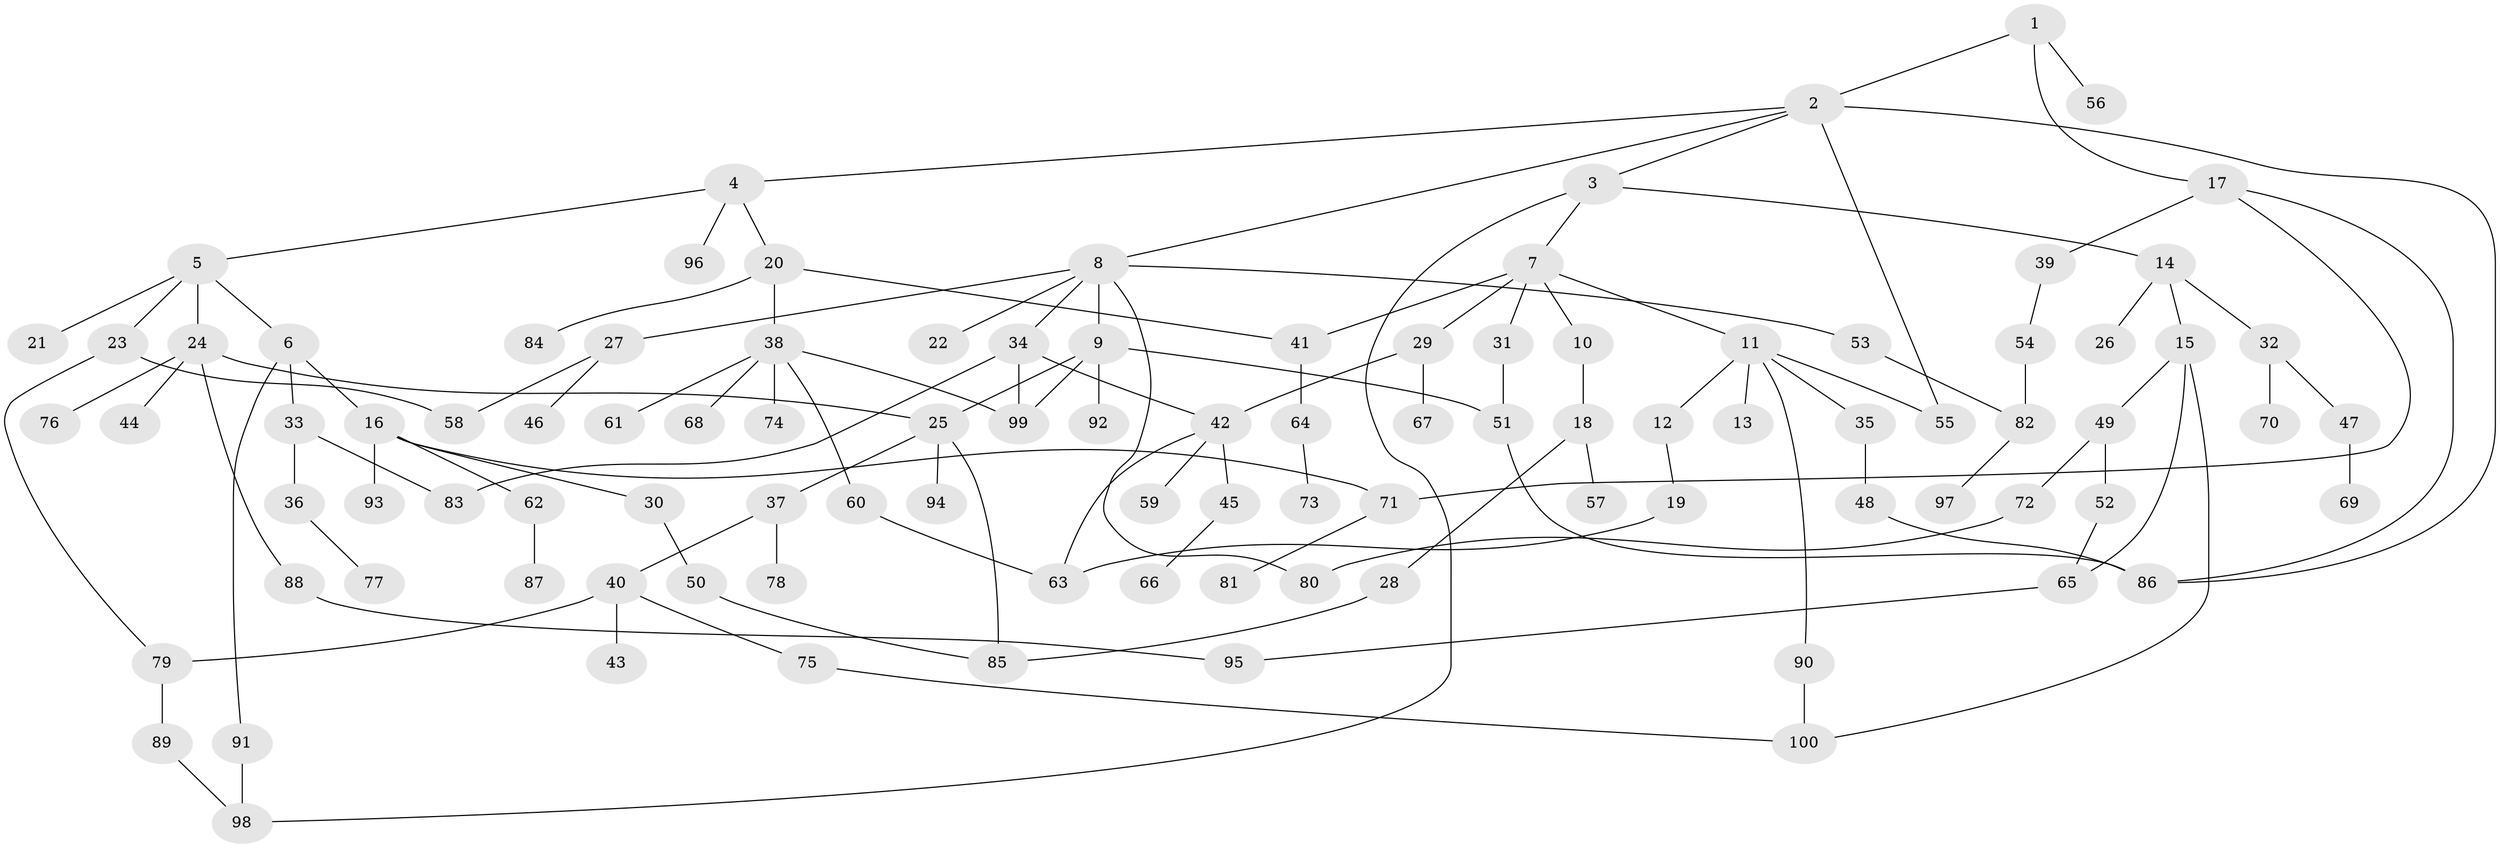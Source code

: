 // Generated by graph-tools (version 1.1) at 2025/38/02/21/25 10:38:51]
// undirected, 100 vertices, 125 edges
graph export_dot {
graph [start="1"]
  node [color=gray90,style=filled];
  1;
  2;
  3;
  4;
  5;
  6;
  7;
  8;
  9;
  10;
  11;
  12;
  13;
  14;
  15;
  16;
  17;
  18;
  19;
  20;
  21;
  22;
  23;
  24;
  25;
  26;
  27;
  28;
  29;
  30;
  31;
  32;
  33;
  34;
  35;
  36;
  37;
  38;
  39;
  40;
  41;
  42;
  43;
  44;
  45;
  46;
  47;
  48;
  49;
  50;
  51;
  52;
  53;
  54;
  55;
  56;
  57;
  58;
  59;
  60;
  61;
  62;
  63;
  64;
  65;
  66;
  67;
  68;
  69;
  70;
  71;
  72;
  73;
  74;
  75;
  76;
  77;
  78;
  79;
  80;
  81;
  82;
  83;
  84;
  85;
  86;
  87;
  88;
  89;
  90;
  91;
  92;
  93;
  94;
  95;
  96;
  97;
  98;
  99;
  100;
  1 -- 2;
  1 -- 17;
  1 -- 56;
  2 -- 3;
  2 -- 4;
  2 -- 8;
  2 -- 55;
  2 -- 86;
  3 -- 7;
  3 -- 14;
  3 -- 98;
  4 -- 5;
  4 -- 20;
  4 -- 96;
  5 -- 6;
  5 -- 21;
  5 -- 23;
  5 -- 24;
  6 -- 16;
  6 -- 33;
  6 -- 91;
  7 -- 10;
  7 -- 11;
  7 -- 29;
  7 -- 31;
  7 -- 41;
  8 -- 9;
  8 -- 22;
  8 -- 27;
  8 -- 34;
  8 -- 53;
  8 -- 80;
  9 -- 92;
  9 -- 25;
  9 -- 99;
  9 -- 51;
  10 -- 18;
  11 -- 12;
  11 -- 13;
  11 -- 35;
  11 -- 90;
  11 -- 55;
  12 -- 19;
  14 -- 15;
  14 -- 26;
  14 -- 32;
  15 -- 49;
  15 -- 65;
  15 -- 100;
  16 -- 30;
  16 -- 62;
  16 -- 93;
  16 -- 71;
  17 -- 39;
  17 -- 71;
  17 -- 86;
  18 -- 28;
  18 -- 57;
  19 -- 63;
  20 -- 38;
  20 -- 84;
  20 -- 41;
  23 -- 79;
  23 -- 58;
  24 -- 25;
  24 -- 44;
  24 -- 76;
  24 -- 88;
  25 -- 37;
  25 -- 94;
  25 -- 85;
  27 -- 46;
  27 -- 58;
  28 -- 85;
  29 -- 42;
  29 -- 67;
  30 -- 50;
  31 -- 51;
  32 -- 47;
  32 -- 70;
  33 -- 36;
  33 -- 83;
  34 -- 42;
  34 -- 99;
  34 -- 83;
  35 -- 48;
  36 -- 77;
  37 -- 40;
  37 -- 78;
  38 -- 60;
  38 -- 61;
  38 -- 68;
  38 -- 74;
  38 -- 99;
  39 -- 54;
  40 -- 43;
  40 -- 75;
  40 -- 79;
  41 -- 64;
  42 -- 45;
  42 -- 59;
  42 -- 63;
  45 -- 66;
  47 -- 69;
  48 -- 86;
  49 -- 52;
  49 -- 72;
  50 -- 85;
  51 -- 86;
  52 -- 65;
  53 -- 82;
  54 -- 82;
  60 -- 63;
  62 -- 87;
  64 -- 73;
  65 -- 95;
  71 -- 81;
  72 -- 80;
  75 -- 100;
  79 -- 89;
  82 -- 97;
  88 -- 95;
  89 -- 98;
  90 -- 100;
  91 -- 98;
}
